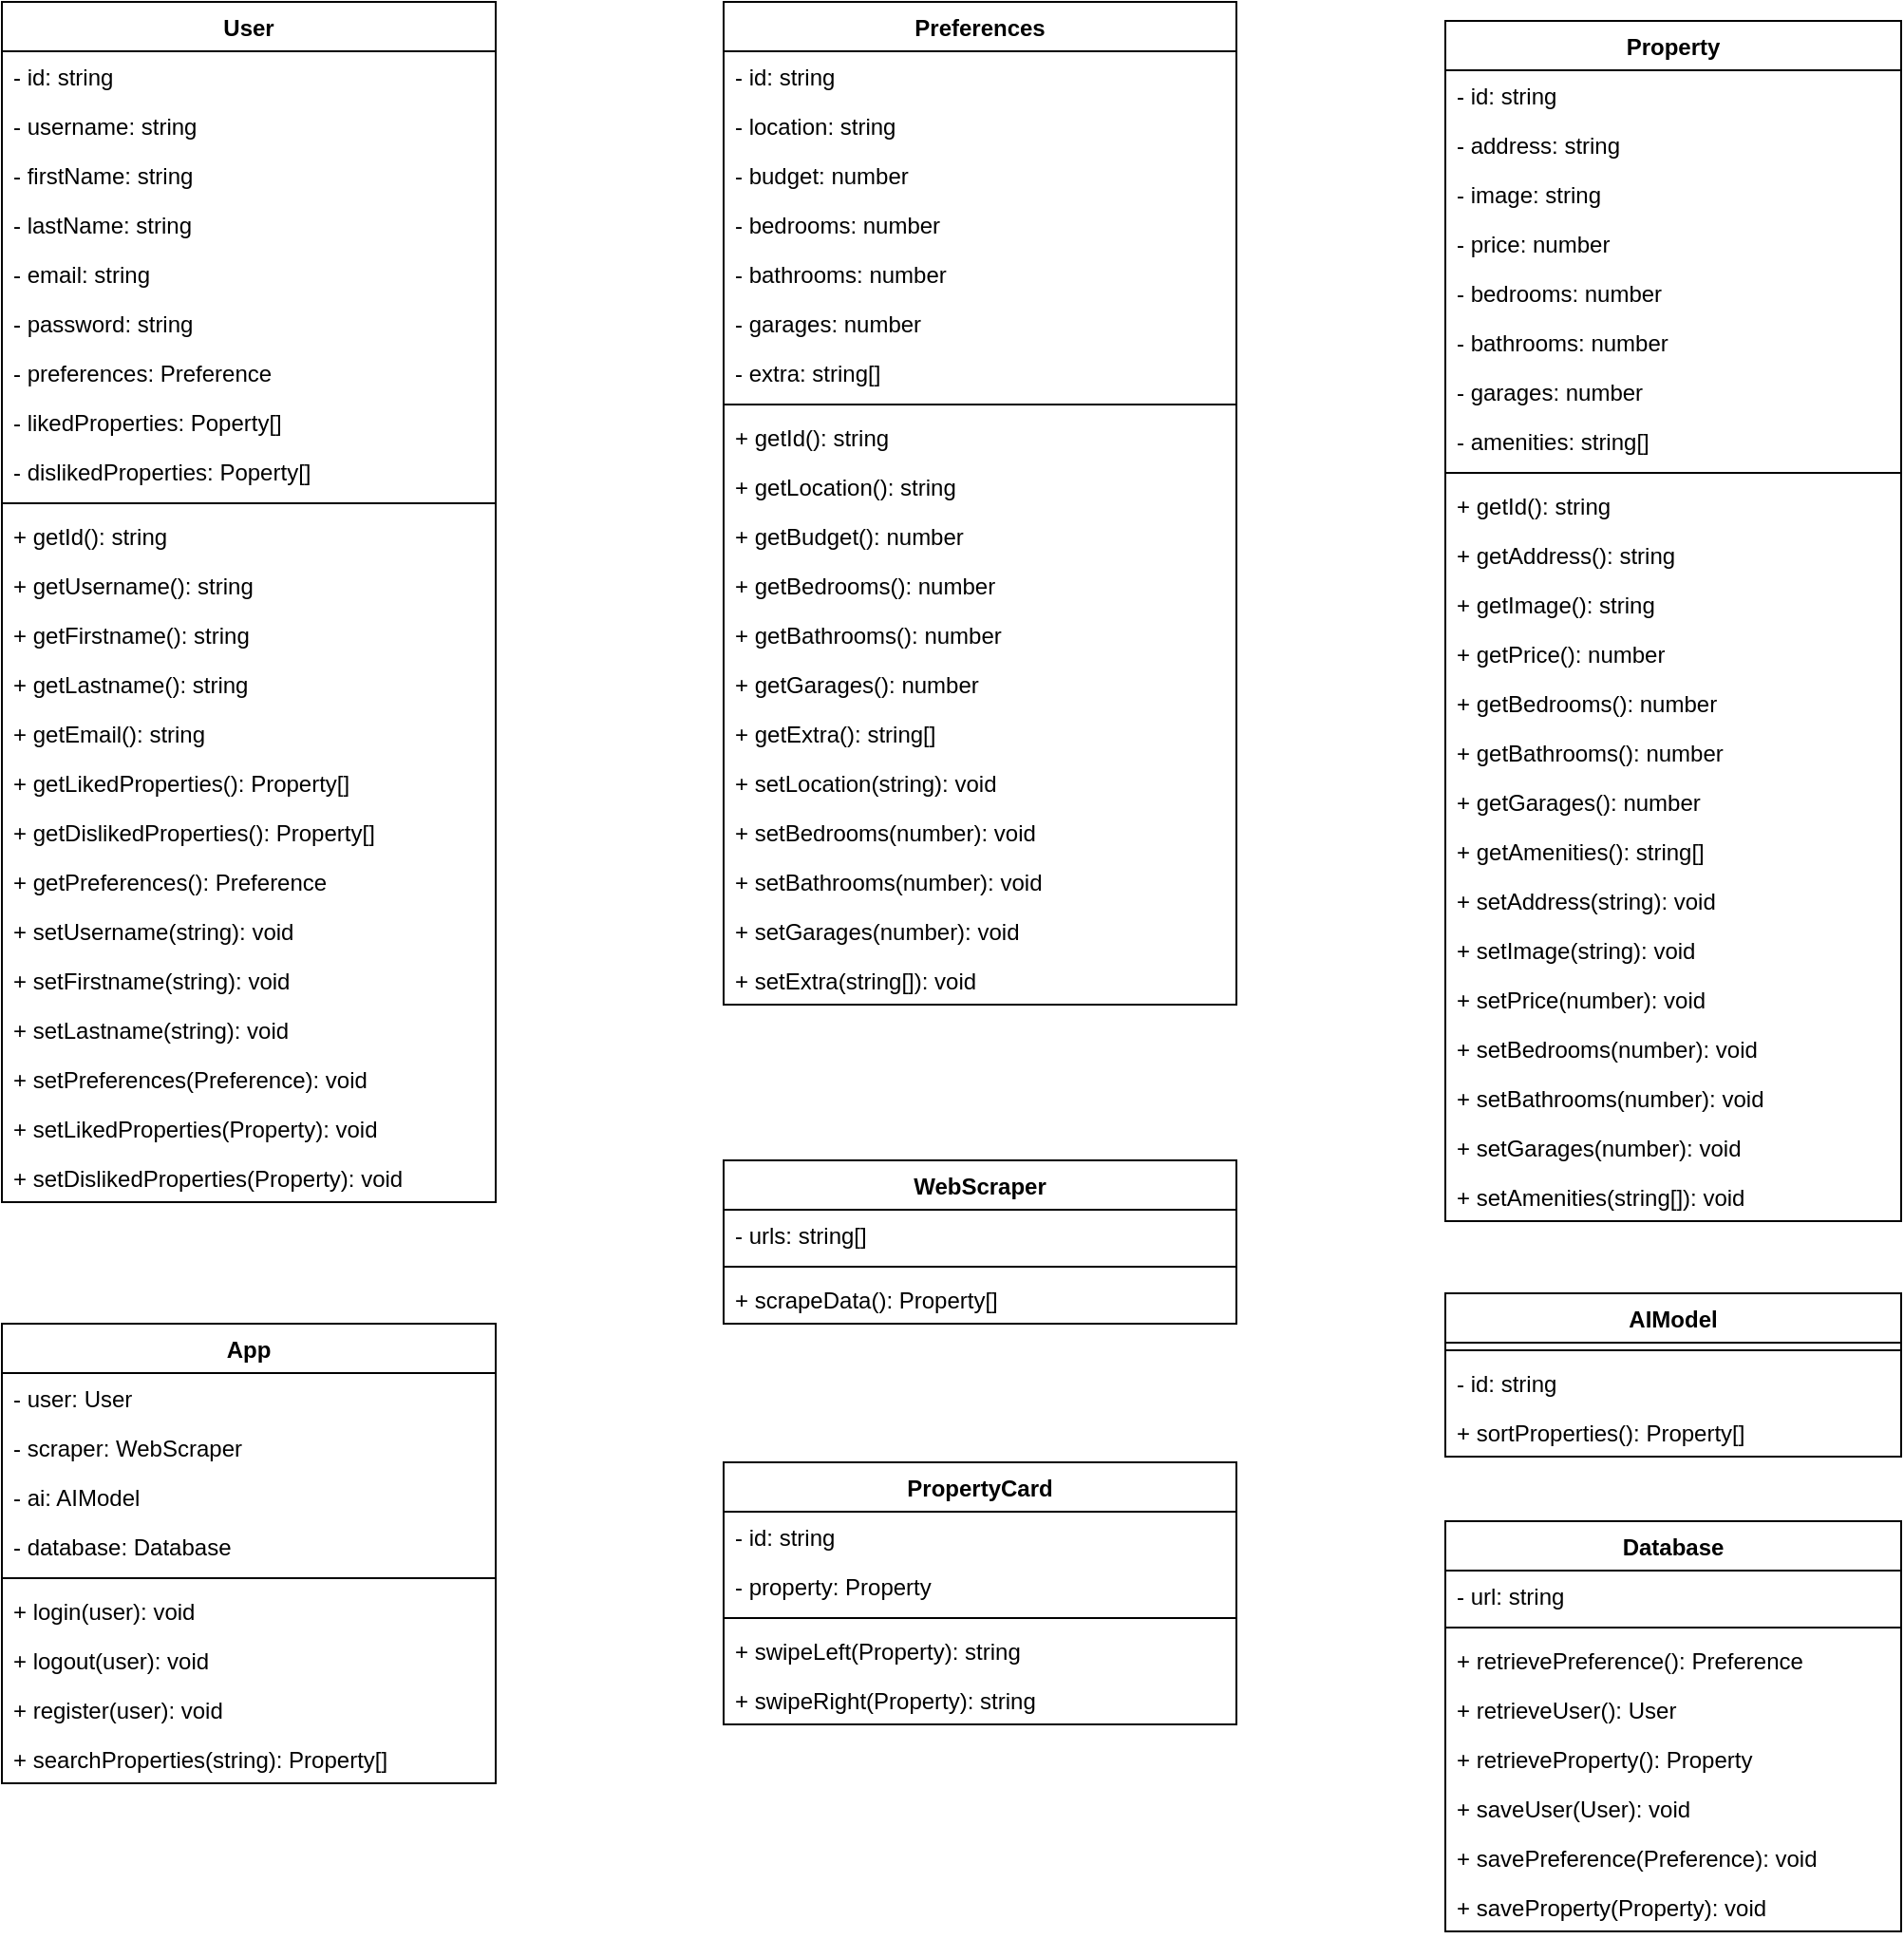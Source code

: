 <mxfile>
    <diagram id="UmhYYa7_SzORlDXLA37R" name="Page-1">
        <mxGraphModel dx="2010" dy="784" grid="1" gridSize="10" guides="1" tooltips="1" connect="1" arrows="1" fold="1" page="1" pageScale="1" pageWidth="850" pageHeight="1100" math="0" shadow="0">
            <root>
                <mxCell id="0"/>
                <mxCell id="1" parent="0"/>
                <mxCell id="54" value="User" style="swimlane;fontStyle=1;align=center;verticalAlign=top;childLayout=stackLayout;horizontal=1;startSize=26;horizontalStack=0;resizeParent=1;resizeParentMax=0;resizeLast=0;collapsible=1;marginBottom=0;rounded=0;glass=0;labelBackgroundColor=none;labelBorderColor=none;sketch=0;" vertex="1" parent="1">
                    <mxGeometry x="-290" y="40" width="260" height="632" as="geometry"/>
                </mxCell>
                <mxCell id="55" value="- id: string" style="text;strokeColor=none;fillColor=none;align=left;verticalAlign=top;spacingLeft=4;spacingRight=4;overflow=hidden;rotatable=0;points=[[0,0.5],[1,0.5]];portConstraint=eastwest;rounded=1;glass=0;labelBackgroundColor=none;labelBorderColor=none;sketch=0;" vertex="1" parent="54">
                    <mxGeometry y="26" width="260" height="26" as="geometry"/>
                </mxCell>
                <mxCell id="58" value="- username: string" style="text;strokeColor=none;fillColor=none;align=left;verticalAlign=top;spacingLeft=4;spacingRight=4;overflow=hidden;rotatable=0;points=[[0,0.5],[1,0.5]];portConstraint=eastwest;rounded=1;glass=0;labelBackgroundColor=none;labelBorderColor=none;sketch=0;" vertex="1" parent="54">
                    <mxGeometry y="52" width="260" height="26" as="geometry"/>
                </mxCell>
                <mxCell id="66" value="- firstName: string" style="text;strokeColor=none;fillColor=none;align=left;verticalAlign=top;spacingLeft=4;spacingRight=4;overflow=hidden;rotatable=0;points=[[0,0.5],[1,0.5]];portConstraint=eastwest;rounded=1;glass=0;labelBackgroundColor=none;labelBorderColor=none;sketch=0;" vertex="1" parent="54">
                    <mxGeometry y="78" width="260" height="26" as="geometry"/>
                </mxCell>
                <mxCell id="67" value="- lastName: string" style="text;strokeColor=none;fillColor=none;align=left;verticalAlign=top;spacingLeft=4;spacingRight=4;overflow=hidden;rotatable=0;points=[[0,0.5],[1,0.5]];portConstraint=eastwest;rounded=1;glass=0;labelBackgroundColor=none;labelBorderColor=none;sketch=0;" vertex="1" parent="54">
                    <mxGeometry y="104" width="260" height="26" as="geometry"/>
                </mxCell>
                <mxCell id="59" value="- email: string" style="text;strokeColor=none;fillColor=none;align=left;verticalAlign=top;spacingLeft=4;spacingRight=4;overflow=hidden;rotatable=0;points=[[0,0.5],[1,0.5]];portConstraint=eastwest;rounded=1;glass=0;labelBackgroundColor=none;labelBorderColor=none;sketch=0;" vertex="1" parent="54">
                    <mxGeometry y="130" width="260" height="26" as="geometry"/>
                </mxCell>
                <mxCell id="61" value="- password: string" style="text;strokeColor=none;fillColor=none;align=left;verticalAlign=top;spacingLeft=4;spacingRight=4;overflow=hidden;rotatable=0;points=[[0,0.5],[1,0.5]];portConstraint=eastwest;rounded=1;glass=0;labelBackgroundColor=none;labelBorderColor=none;sketch=0;" vertex="1" parent="54">
                    <mxGeometry y="156" width="260" height="26" as="geometry"/>
                </mxCell>
                <mxCell id="60" value="- preferences: Preference" style="text;strokeColor=none;fillColor=none;align=left;verticalAlign=top;spacingLeft=4;spacingRight=4;overflow=hidden;rotatable=0;points=[[0,0.5],[1,0.5]];portConstraint=eastwest;rounded=1;glass=0;labelBackgroundColor=none;labelBorderColor=none;sketch=0;" vertex="1" parent="54">
                    <mxGeometry y="182" width="260" height="26" as="geometry"/>
                </mxCell>
                <mxCell id="116" value="- likedProperties: Poperty[]" style="text;strokeColor=none;fillColor=none;align=left;verticalAlign=top;spacingLeft=4;spacingRight=4;overflow=hidden;rotatable=0;points=[[0,0.5],[1,0.5]];portConstraint=eastwest;rounded=1;glass=0;labelBackgroundColor=none;labelBorderColor=none;sketch=0;" vertex="1" parent="54">
                    <mxGeometry y="208" width="260" height="26" as="geometry"/>
                </mxCell>
                <mxCell id="119" value="- dislikedProperties: Poperty[]" style="text;strokeColor=none;fillColor=none;align=left;verticalAlign=top;spacingLeft=4;spacingRight=4;overflow=hidden;rotatable=0;points=[[0,0.5],[1,0.5]];portConstraint=eastwest;rounded=1;glass=0;labelBackgroundColor=none;labelBorderColor=none;sketch=0;" vertex="1" parent="54">
                    <mxGeometry y="234" width="260" height="26" as="geometry"/>
                </mxCell>
                <mxCell id="56" value="" style="line;strokeWidth=1;fillColor=none;align=left;verticalAlign=middle;spacingTop=-1;spacingLeft=3;spacingRight=3;rotatable=0;labelPosition=right;points=[];portConstraint=eastwest;strokeColor=inherit;rounded=1;glass=0;labelBackgroundColor=none;labelBorderColor=default;sketch=0;" vertex="1" parent="54">
                    <mxGeometry y="260" width="260" height="8" as="geometry"/>
                </mxCell>
                <mxCell id="70" value="+ getId(): string" style="text;strokeColor=none;fillColor=none;align=left;verticalAlign=top;spacingLeft=4;spacingRight=4;overflow=hidden;rotatable=0;points=[[0,0.5],[1,0.5]];portConstraint=eastwest;rounded=1;glass=0;labelBackgroundColor=none;labelBorderColor=none;sketch=0;" vertex="1" parent="54">
                    <mxGeometry y="268" width="260" height="26" as="geometry"/>
                </mxCell>
                <mxCell id="65" value="+ getUsername(): string" style="text;strokeColor=none;fillColor=none;align=left;verticalAlign=top;spacingLeft=4;spacingRight=4;overflow=hidden;rotatable=0;points=[[0,0.5],[1,0.5]];portConstraint=eastwest;rounded=1;glass=0;labelBackgroundColor=none;labelBorderColor=none;sketch=0;" vertex="1" parent="54">
                    <mxGeometry y="294" width="260" height="26" as="geometry"/>
                </mxCell>
                <mxCell id="64" value="+ getFirstname(): string" style="text;strokeColor=none;fillColor=none;align=left;verticalAlign=top;spacingLeft=4;spacingRight=4;overflow=hidden;rotatable=0;points=[[0,0.5],[1,0.5]];portConstraint=eastwest;rounded=1;glass=0;labelBackgroundColor=none;labelBorderColor=none;sketch=0;" vertex="1" parent="54">
                    <mxGeometry y="320" width="260" height="26" as="geometry"/>
                </mxCell>
                <mxCell id="68" value="+ getLastname(): string" style="text;strokeColor=none;fillColor=none;align=left;verticalAlign=top;spacingLeft=4;spacingRight=4;overflow=hidden;rotatable=0;points=[[0,0.5],[1,0.5]];portConstraint=eastwest;rounded=1;glass=0;labelBackgroundColor=none;labelBorderColor=none;sketch=0;" vertex="1" parent="54">
                    <mxGeometry y="346" width="260" height="26" as="geometry"/>
                </mxCell>
                <mxCell id="69" value="+ getEmail(): string" style="text;strokeColor=none;fillColor=none;align=left;verticalAlign=top;spacingLeft=4;spacingRight=4;overflow=hidden;rotatable=0;points=[[0,0.5],[1,0.5]];portConstraint=eastwest;rounded=1;glass=0;labelBackgroundColor=none;labelBorderColor=none;sketch=0;" vertex="1" parent="54">
                    <mxGeometry y="372" width="260" height="26" as="geometry"/>
                </mxCell>
                <mxCell id="117" value="+ getLikedProperties(): Property[]" style="text;strokeColor=none;fillColor=none;align=left;verticalAlign=top;spacingLeft=4;spacingRight=4;overflow=hidden;rotatable=0;points=[[0,0.5],[1,0.5]];portConstraint=eastwest;rounded=1;glass=0;labelBackgroundColor=none;labelBorderColor=none;sketch=0;" vertex="1" parent="54">
                    <mxGeometry y="398" width="260" height="26" as="geometry"/>
                </mxCell>
                <mxCell id="120" value="+ getDislikedProperties(): Property[]" style="text;strokeColor=none;fillColor=none;align=left;verticalAlign=top;spacingLeft=4;spacingRight=4;overflow=hidden;rotatable=0;points=[[0,0.5],[1,0.5]];portConstraint=eastwest;rounded=1;glass=0;labelBackgroundColor=none;labelBorderColor=none;sketch=0;" vertex="1" parent="54">
                    <mxGeometry y="424" width="260" height="26" as="geometry"/>
                </mxCell>
                <mxCell id="57" value="+ getPreferences(): Preference" style="text;strokeColor=none;fillColor=none;align=left;verticalAlign=top;spacingLeft=4;spacingRight=4;overflow=hidden;rotatable=0;points=[[0,0.5],[1,0.5]];portConstraint=eastwest;rounded=1;glass=0;labelBackgroundColor=none;labelBorderColor=none;sketch=0;" vertex="1" parent="54">
                    <mxGeometry y="450" width="260" height="26" as="geometry"/>
                </mxCell>
                <mxCell id="63" value="+ setUsername(string): void" style="text;strokeColor=none;fillColor=none;align=left;verticalAlign=top;spacingLeft=4;spacingRight=4;overflow=hidden;rotatable=0;points=[[0,0.5],[1,0.5]];portConstraint=eastwest;rounded=1;glass=0;labelBackgroundColor=none;labelBorderColor=none;sketch=0;" vertex="1" parent="54">
                    <mxGeometry y="476" width="260" height="26" as="geometry"/>
                </mxCell>
                <mxCell id="71" value="+ setFirstname(string): void" style="text;strokeColor=none;fillColor=none;align=left;verticalAlign=top;spacingLeft=4;spacingRight=4;overflow=hidden;rotatable=0;points=[[0,0.5],[1,0.5]];portConstraint=eastwest;rounded=1;glass=0;labelBackgroundColor=none;labelBorderColor=none;sketch=0;" vertex="1" parent="54">
                    <mxGeometry y="502" width="260" height="26" as="geometry"/>
                </mxCell>
                <mxCell id="72" value="+ setLastname(string): void" style="text;strokeColor=none;fillColor=none;align=left;verticalAlign=top;spacingLeft=4;spacingRight=4;overflow=hidden;rotatable=0;points=[[0,0.5],[1,0.5]];portConstraint=eastwest;rounded=1;glass=0;labelBackgroundColor=none;labelBorderColor=none;sketch=0;" vertex="1" parent="54">
                    <mxGeometry y="528" width="260" height="26" as="geometry"/>
                </mxCell>
                <mxCell id="62" value="+ setPreferences(Preference): void" style="text;strokeColor=none;fillColor=none;align=left;verticalAlign=top;spacingLeft=4;spacingRight=4;overflow=hidden;rotatable=0;points=[[0,0.5],[1,0.5]];portConstraint=eastwest;rounded=1;glass=0;labelBackgroundColor=none;labelBorderColor=none;sketch=0;" vertex="1" parent="54">
                    <mxGeometry y="554" width="260" height="26" as="geometry"/>
                </mxCell>
                <mxCell id="118" value="+ setLikedProperties(Property): void" style="text;strokeColor=none;fillColor=none;align=left;verticalAlign=top;spacingLeft=4;spacingRight=4;overflow=hidden;rotatable=0;points=[[0,0.5],[1,0.5]];portConstraint=eastwest;rounded=1;glass=0;labelBackgroundColor=none;labelBorderColor=none;sketch=0;" vertex="1" parent="54">
                    <mxGeometry y="580" width="260" height="26" as="geometry"/>
                </mxCell>
                <mxCell id="121" value="+ setDislikedProperties(Property): void" style="text;strokeColor=none;fillColor=none;align=left;verticalAlign=top;spacingLeft=4;spacingRight=4;overflow=hidden;rotatable=0;points=[[0,0.5],[1,0.5]];portConstraint=eastwest;rounded=1;glass=0;labelBackgroundColor=none;labelBorderColor=none;sketch=0;" vertex="1" parent="54">
                    <mxGeometry y="606" width="260" height="26" as="geometry"/>
                </mxCell>
                <mxCell id="73" value="Preferences" style="swimlane;fontStyle=1;align=center;verticalAlign=top;childLayout=stackLayout;horizontal=1;startSize=26;horizontalStack=0;resizeParent=1;resizeParentMax=0;resizeLast=0;collapsible=1;marginBottom=0;rounded=0;glass=0;labelBackgroundColor=none;labelBorderColor=none;sketch=0;" vertex="1" parent="1">
                    <mxGeometry x="90" y="40" width="270" height="528" as="geometry"/>
                </mxCell>
                <mxCell id="74" value="- id: string" style="text;strokeColor=none;fillColor=none;align=left;verticalAlign=top;spacingLeft=4;spacingRight=4;overflow=hidden;rotatable=0;points=[[0,0.5],[1,0.5]];portConstraint=eastwest;rounded=1;glass=0;labelBackgroundColor=none;labelBorderColor=none;sketch=0;" vertex="1" parent="73">
                    <mxGeometry y="26" width="270" height="26" as="geometry"/>
                </mxCell>
                <mxCell id="77" value="- location: string" style="text;strokeColor=none;fillColor=none;align=left;verticalAlign=top;spacingLeft=4;spacingRight=4;overflow=hidden;rotatable=0;points=[[0,0.5],[1,0.5]];portConstraint=eastwest;rounded=1;glass=0;labelBackgroundColor=none;labelBorderColor=none;sketch=0;" vertex="1" parent="73">
                    <mxGeometry y="52" width="270" height="26" as="geometry"/>
                </mxCell>
                <mxCell id="78" value="- budget: number" style="text;strokeColor=none;fillColor=none;align=left;verticalAlign=top;spacingLeft=4;spacingRight=4;overflow=hidden;rotatable=0;points=[[0,0.5],[1,0.5]];portConstraint=eastwest;rounded=1;glass=0;labelBackgroundColor=none;labelBorderColor=none;sketch=0;" vertex="1" parent="73">
                    <mxGeometry y="78" width="270" height="26" as="geometry"/>
                </mxCell>
                <mxCell id="79" value="- bedrooms: number" style="text;strokeColor=none;fillColor=none;align=left;verticalAlign=top;spacingLeft=4;spacingRight=4;overflow=hidden;rotatable=0;points=[[0,0.5],[1,0.5]];portConstraint=eastwest;rounded=1;glass=0;labelBackgroundColor=none;labelBorderColor=none;sketch=0;" vertex="1" parent="73">
                    <mxGeometry y="104" width="270" height="26" as="geometry"/>
                </mxCell>
                <mxCell id="80" value="- bathrooms: number" style="text;strokeColor=none;fillColor=none;align=left;verticalAlign=top;spacingLeft=4;spacingRight=4;overflow=hidden;rotatable=0;points=[[0,0.5],[1,0.5]];portConstraint=eastwest;rounded=1;glass=0;labelBackgroundColor=none;labelBorderColor=none;sketch=0;" vertex="1" parent="73">
                    <mxGeometry y="130" width="270" height="26" as="geometry"/>
                </mxCell>
                <mxCell id="81" value="- garages: number" style="text;strokeColor=none;fillColor=none;align=left;verticalAlign=top;spacingLeft=4;spacingRight=4;overflow=hidden;rotatable=0;points=[[0,0.5],[1,0.5]];portConstraint=eastwest;rounded=1;glass=0;labelBackgroundColor=none;labelBorderColor=none;sketch=0;" vertex="1" parent="73">
                    <mxGeometry y="156" width="270" height="26" as="geometry"/>
                </mxCell>
                <mxCell id="82" value="- extra: string[]" style="text;strokeColor=none;fillColor=none;align=left;verticalAlign=top;spacingLeft=4;spacingRight=4;overflow=hidden;rotatable=0;points=[[0,0.5],[1,0.5]];portConstraint=eastwest;rounded=1;glass=0;labelBackgroundColor=none;labelBorderColor=none;sketch=0;" vertex="1" parent="73">
                    <mxGeometry y="182" width="270" height="26" as="geometry"/>
                </mxCell>
                <mxCell id="75" value="" style="line;strokeWidth=1;fillColor=none;align=left;verticalAlign=middle;spacingTop=-1;spacingLeft=3;spacingRight=3;rotatable=0;labelPosition=right;points=[];portConstraint=eastwest;strokeColor=inherit;rounded=1;glass=0;labelBackgroundColor=none;labelBorderColor=none;sketch=0;" vertex="1" parent="73">
                    <mxGeometry y="208" width="270" height="8" as="geometry"/>
                </mxCell>
                <mxCell id="76" value="+ getId(): string" style="text;strokeColor=none;fillColor=none;align=left;verticalAlign=top;spacingLeft=4;spacingRight=4;overflow=hidden;rotatable=0;points=[[0,0.5],[1,0.5]];portConstraint=eastwest;rounded=1;glass=0;labelBackgroundColor=none;labelBorderColor=none;sketch=0;" vertex="1" parent="73">
                    <mxGeometry y="216" width="270" height="26" as="geometry"/>
                </mxCell>
                <mxCell id="83" value="+ getLocation(): string" style="text;strokeColor=none;fillColor=none;align=left;verticalAlign=top;spacingLeft=4;spacingRight=4;overflow=hidden;rotatable=0;points=[[0,0.5],[1,0.5]];portConstraint=eastwest;rounded=1;glass=0;labelBackgroundColor=none;labelBorderColor=none;sketch=0;" vertex="1" parent="73">
                    <mxGeometry y="242" width="270" height="26" as="geometry"/>
                </mxCell>
                <mxCell id="84" value="+ getBudget(): number" style="text;strokeColor=none;fillColor=none;align=left;verticalAlign=top;spacingLeft=4;spacingRight=4;overflow=hidden;rotatable=0;points=[[0,0.5],[1,0.5]];portConstraint=eastwest;rounded=1;glass=0;labelBackgroundColor=none;labelBorderColor=none;sketch=0;" vertex="1" parent="73">
                    <mxGeometry y="268" width="270" height="26" as="geometry"/>
                </mxCell>
                <mxCell id="85" value="+ getBedrooms(): number" style="text;strokeColor=none;fillColor=none;align=left;verticalAlign=top;spacingLeft=4;spacingRight=4;overflow=hidden;rotatable=0;points=[[0,0.5],[1,0.5]];portConstraint=eastwest;rounded=1;glass=0;labelBackgroundColor=none;labelBorderColor=none;sketch=0;" vertex="1" parent="73">
                    <mxGeometry y="294" width="270" height="26" as="geometry"/>
                </mxCell>
                <mxCell id="86" value="+ getBathrooms(): number" style="text;strokeColor=none;fillColor=none;align=left;verticalAlign=top;spacingLeft=4;spacingRight=4;overflow=hidden;rotatable=0;points=[[0,0.5],[1,0.5]];portConstraint=eastwest;rounded=1;glass=0;labelBackgroundColor=none;labelBorderColor=none;sketch=0;" vertex="1" parent="73">
                    <mxGeometry y="320" width="270" height="26" as="geometry"/>
                </mxCell>
                <mxCell id="87" value="+ getGarages(): number" style="text;strokeColor=none;fillColor=none;align=left;verticalAlign=top;spacingLeft=4;spacingRight=4;overflow=hidden;rotatable=0;points=[[0,0.5],[1,0.5]];portConstraint=eastwest;rounded=1;glass=0;labelBackgroundColor=none;labelBorderColor=none;sketch=0;" vertex="1" parent="73">
                    <mxGeometry y="346" width="270" height="26" as="geometry"/>
                </mxCell>
                <mxCell id="88" value="+ getExtra(): string[]" style="text;strokeColor=none;fillColor=none;align=left;verticalAlign=top;spacingLeft=4;spacingRight=4;overflow=hidden;rotatable=0;points=[[0,0.5],[1,0.5]];portConstraint=eastwest;rounded=1;glass=0;labelBackgroundColor=none;labelBorderColor=none;sketch=0;" vertex="1" parent="73">
                    <mxGeometry y="372" width="270" height="26" as="geometry"/>
                </mxCell>
                <mxCell id="89" value="+ setLocation(string): void" style="text;strokeColor=none;fillColor=none;align=left;verticalAlign=top;spacingLeft=4;spacingRight=4;overflow=hidden;rotatable=0;points=[[0,0.5],[1,0.5]];portConstraint=eastwest;rounded=1;glass=0;labelBackgroundColor=none;labelBorderColor=none;sketch=0;" vertex="1" parent="73">
                    <mxGeometry y="398" width="270" height="26" as="geometry"/>
                </mxCell>
                <mxCell id="90" value="+ setBedrooms(number): void" style="text;strokeColor=none;fillColor=none;align=left;verticalAlign=top;spacingLeft=4;spacingRight=4;overflow=hidden;rotatable=0;points=[[0,0.5],[1,0.5]];portConstraint=eastwest;rounded=1;glass=0;labelBackgroundColor=none;labelBorderColor=none;sketch=0;" vertex="1" parent="73">
                    <mxGeometry y="424" width="270" height="26" as="geometry"/>
                </mxCell>
                <mxCell id="91" value="+ setBathrooms(number): void" style="text;strokeColor=none;fillColor=none;align=left;verticalAlign=top;spacingLeft=4;spacingRight=4;overflow=hidden;rotatable=0;points=[[0,0.5],[1,0.5]];portConstraint=eastwest;rounded=1;glass=0;labelBackgroundColor=none;labelBorderColor=none;sketch=0;" vertex="1" parent="73">
                    <mxGeometry y="450" width="270" height="26" as="geometry"/>
                </mxCell>
                <mxCell id="92" value="+ setGarages(number): void" style="text;strokeColor=none;fillColor=none;align=left;verticalAlign=top;spacingLeft=4;spacingRight=4;overflow=hidden;rotatable=0;points=[[0,0.5],[1,0.5]];portConstraint=eastwest;rounded=1;glass=0;labelBackgroundColor=none;labelBorderColor=none;sketch=0;" vertex="1" parent="73">
                    <mxGeometry y="476" width="270" height="26" as="geometry"/>
                </mxCell>
                <mxCell id="93" value="+ setExtra(string[]): void" style="text;strokeColor=none;fillColor=none;align=left;verticalAlign=top;spacingLeft=4;spacingRight=4;overflow=hidden;rotatable=0;points=[[0,0.5],[1,0.5]];portConstraint=eastwest;rounded=1;glass=0;labelBackgroundColor=none;labelBorderColor=none;sketch=0;" vertex="1" parent="73">
                    <mxGeometry y="502" width="270" height="26" as="geometry"/>
                </mxCell>
                <mxCell id="94" value="Property" style="swimlane;fontStyle=1;align=center;verticalAlign=top;childLayout=stackLayout;horizontal=1;startSize=26;horizontalStack=0;resizeParent=1;resizeParentMax=0;resizeLast=0;collapsible=1;marginBottom=0;rounded=0;glass=0;labelBackgroundColor=none;labelBorderColor=none;sketch=0;" vertex="1" parent="1">
                    <mxGeometry x="470" y="50" width="240" height="632" as="geometry"/>
                </mxCell>
                <mxCell id="95" value="- id: string" style="text;strokeColor=none;fillColor=none;align=left;verticalAlign=top;spacingLeft=4;spacingRight=4;overflow=hidden;rotatable=0;points=[[0,0.5],[1,0.5]];portConstraint=eastwest;rounded=0;glass=0;labelBackgroundColor=none;labelBorderColor=none;sketch=0;" vertex="1" parent="94">
                    <mxGeometry y="26" width="240" height="26" as="geometry"/>
                </mxCell>
                <mxCell id="98" value="- address: string" style="text;strokeColor=none;fillColor=none;align=left;verticalAlign=top;spacingLeft=4;spacingRight=4;overflow=hidden;rotatable=0;points=[[0,0.5],[1,0.5]];portConstraint=eastwest;rounded=0;glass=0;labelBackgroundColor=none;labelBorderColor=none;sketch=0;" vertex="1" parent="94">
                    <mxGeometry y="52" width="240" height="26" as="geometry"/>
                </mxCell>
                <mxCell id="147" value="- image: string" style="text;strokeColor=none;fillColor=none;align=left;verticalAlign=top;spacingLeft=4;spacingRight=4;overflow=hidden;rotatable=0;points=[[0,0.5],[1,0.5]];portConstraint=eastwest;rounded=0;glass=0;labelBackgroundColor=none;labelBorderColor=none;sketch=0;" vertex="1" parent="94">
                    <mxGeometry y="78" width="240" height="26" as="geometry"/>
                </mxCell>
                <mxCell id="99" value="- price: number" style="text;strokeColor=none;fillColor=none;align=left;verticalAlign=top;spacingLeft=4;spacingRight=4;overflow=hidden;rotatable=0;points=[[0,0.5],[1,0.5]];portConstraint=eastwest;rounded=0;glass=0;labelBackgroundColor=none;labelBorderColor=none;sketch=0;" vertex="1" parent="94">
                    <mxGeometry y="104" width="240" height="26" as="geometry"/>
                </mxCell>
                <mxCell id="100" value="- bedrooms: number" style="text;strokeColor=none;fillColor=none;align=left;verticalAlign=top;spacingLeft=4;spacingRight=4;overflow=hidden;rotatable=0;points=[[0,0.5],[1,0.5]];portConstraint=eastwest;rounded=0;glass=0;labelBackgroundColor=none;labelBorderColor=none;sketch=0;" vertex="1" parent="94">
                    <mxGeometry y="130" width="240" height="26" as="geometry"/>
                </mxCell>
                <mxCell id="101" value="- bathrooms: number" style="text;strokeColor=none;fillColor=none;align=left;verticalAlign=top;spacingLeft=4;spacingRight=4;overflow=hidden;rotatable=0;points=[[0,0.5],[1,0.5]];portConstraint=eastwest;rounded=0;glass=0;labelBackgroundColor=none;labelBorderColor=none;sketch=0;" vertex="1" parent="94">
                    <mxGeometry y="156" width="240" height="26" as="geometry"/>
                </mxCell>
                <mxCell id="102" value="- garages: number" style="text;strokeColor=none;fillColor=none;align=left;verticalAlign=top;spacingLeft=4;spacingRight=4;overflow=hidden;rotatable=0;points=[[0,0.5],[1,0.5]];portConstraint=eastwest;rounded=0;glass=0;labelBackgroundColor=none;labelBorderColor=none;sketch=0;" vertex="1" parent="94">
                    <mxGeometry y="182" width="240" height="26" as="geometry"/>
                </mxCell>
                <mxCell id="103" value="- amenities: string[]" style="text;strokeColor=none;fillColor=none;align=left;verticalAlign=top;spacingLeft=4;spacingRight=4;overflow=hidden;rotatable=0;points=[[0,0.5],[1,0.5]];portConstraint=eastwest;rounded=0;glass=0;labelBackgroundColor=none;labelBorderColor=none;sketch=0;" vertex="1" parent="94">
                    <mxGeometry y="208" width="240" height="26" as="geometry"/>
                </mxCell>
                <mxCell id="96" value="" style="line;strokeWidth=1;fillColor=none;align=left;verticalAlign=middle;spacingTop=-1;spacingLeft=3;spacingRight=3;rotatable=0;labelPosition=right;points=[];portConstraint=eastwest;strokeColor=inherit;rounded=0;glass=0;labelBackgroundColor=none;labelBorderColor=none;sketch=0;" vertex="1" parent="94">
                    <mxGeometry y="234" width="240" height="8" as="geometry"/>
                </mxCell>
                <mxCell id="97" value="+ getId(): string" style="text;strokeColor=none;fillColor=none;align=left;verticalAlign=top;spacingLeft=4;spacingRight=4;overflow=hidden;rotatable=0;points=[[0,0.5],[1,0.5]];portConstraint=eastwest;rounded=0;glass=0;labelBackgroundColor=none;labelBorderColor=none;sketch=0;" vertex="1" parent="94">
                    <mxGeometry y="242" width="240" height="26" as="geometry"/>
                </mxCell>
                <mxCell id="104" value="+ getAddress(): string" style="text;strokeColor=none;fillColor=none;align=left;verticalAlign=top;spacingLeft=4;spacingRight=4;overflow=hidden;rotatable=0;points=[[0,0.5],[1,0.5]];portConstraint=eastwest;rounded=0;glass=0;labelBackgroundColor=none;labelBorderColor=none;sketch=0;" vertex="1" parent="94">
                    <mxGeometry y="268" width="240" height="26" as="geometry"/>
                </mxCell>
                <mxCell id="148" value="+ getImage(): string" style="text;strokeColor=none;fillColor=none;align=left;verticalAlign=top;spacingLeft=4;spacingRight=4;overflow=hidden;rotatable=0;points=[[0,0.5],[1,0.5]];portConstraint=eastwest;rounded=0;glass=0;labelBackgroundColor=none;labelBorderColor=none;sketch=0;" vertex="1" parent="94">
                    <mxGeometry y="294" width="240" height="26" as="geometry"/>
                </mxCell>
                <mxCell id="105" value="+ getPrice(): number" style="text;strokeColor=none;fillColor=none;align=left;verticalAlign=top;spacingLeft=4;spacingRight=4;overflow=hidden;rotatable=0;points=[[0,0.5],[1,0.5]];portConstraint=eastwest;rounded=0;glass=0;labelBackgroundColor=none;labelBorderColor=none;sketch=0;" vertex="1" parent="94">
                    <mxGeometry y="320" width="240" height="26" as="geometry"/>
                </mxCell>
                <mxCell id="106" value="+ getBedrooms(): number" style="text;strokeColor=none;fillColor=none;align=left;verticalAlign=top;spacingLeft=4;spacingRight=4;overflow=hidden;rotatable=0;points=[[0,0.5],[1,0.5]];portConstraint=eastwest;rounded=0;glass=0;labelBackgroundColor=none;labelBorderColor=none;sketch=0;" vertex="1" parent="94">
                    <mxGeometry y="346" width="240" height="26" as="geometry"/>
                </mxCell>
                <mxCell id="107" value="+ getBathrooms(): number" style="text;strokeColor=none;fillColor=none;align=left;verticalAlign=top;spacingLeft=4;spacingRight=4;overflow=hidden;rotatable=0;points=[[0,0.5],[1,0.5]];portConstraint=eastwest;rounded=0;glass=0;labelBackgroundColor=none;labelBorderColor=none;sketch=0;" vertex="1" parent="94">
                    <mxGeometry y="372" width="240" height="26" as="geometry"/>
                </mxCell>
                <mxCell id="108" value="+ getGarages(): number" style="text;strokeColor=none;fillColor=none;align=left;verticalAlign=top;spacingLeft=4;spacingRight=4;overflow=hidden;rotatable=0;points=[[0,0.5],[1,0.5]];portConstraint=eastwest;rounded=0;glass=0;labelBackgroundColor=none;labelBorderColor=none;sketch=0;" vertex="1" parent="94">
                    <mxGeometry y="398" width="240" height="26" as="geometry"/>
                </mxCell>
                <mxCell id="109" value="+ getAmenities(): string[]" style="text;strokeColor=none;fillColor=none;align=left;verticalAlign=top;spacingLeft=4;spacingRight=4;overflow=hidden;rotatable=0;points=[[0,0.5],[1,0.5]];portConstraint=eastwest;rounded=0;glass=0;labelBackgroundColor=none;labelBorderColor=none;sketch=0;" vertex="1" parent="94">
                    <mxGeometry y="424" width="240" height="26" as="geometry"/>
                </mxCell>
                <mxCell id="111" value="+ setAddress(string): void" style="text;strokeColor=none;fillColor=none;align=left;verticalAlign=top;spacingLeft=4;spacingRight=4;overflow=hidden;rotatable=0;points=[[0,0.5],[1,0.5]];portConstraint=eastwest;rounded=0;glass=0;labelBackgroundColor=none;labelBorderColor=none;sketch=0;" vertex="1" parent="94">
                    <mxGeometry y="450" width="240" height="26" as="geometry"/>
                </mxCell>
                <mxCell id="149" value="+ setImage(string): void" style="text;strokeColor=none;fillColor=none;align=left;verticalAlign=top;spacingLeft=4;spacingRight=4;overflow=hidden;rotatable=0;points=[[0,0.5],[1,0.5]];portConstraint=eastwest;rounded=0;glass=0;labelBackgroundColor=none;labelBorderColor=none;sketch=0;" vertex="1" parent="94">
                    <mxGeometry y="476" width="240" height="26" as="geometry"/>
                </mxCell>
                <mxCell id="112" value="+ setPrice(number): void" style="text;strokeColor=none;fillColor=none;align=left;verticalAlign=top;spacingLeft=4;spacingRight=4;overflow=hidden;rotatable=0;points=[[0,0.5],[1,0.5]];portConstraint=eastwest;rounded=0;glass=0;labelBackgroundColor=none;labelBorderColor=none;sketch=0;" vertex="1" parent="94">
                    <mxGeometry y="502" width="240" height="26" as="geometry"/>
                </mxCell>
                <mxCell id="113" value="+ setBedrooms(number): void" style="text;strokeColor=none;fillColor=none;align=left;verticalAlign=top;spacingLeft=4;spacingRight=4;overflow=hidden;rotatable=0;points=[[0,0.5],[1,0.5]];portConstraint=eastwest;rounded=0;glass=0;labelBackgroundColor=none;labelBorderColor=none;sketch=0;" vertex="1" parent="94">
                    <mxGeometry y="528" width="240" height="26" as="geometry"/>
                </mxCell>
                <mxCell id="114" value="+ setBathrooms(number): void" style="text;strokeColor=none;fillColor=none;align=left;verticalAlign=top;spacingLeft=4;spacingRight=4;overflow=hidden;rotatable=0;points=[[0,0.5],[1,0.5]];portConstraint=eastwest;rounded=0;glass=0;labelBackgroundColor=none;labelBorderColor=none;sketch=0;" vertex="1" parent="94">
                    <mxGeometry y="554" width="240" height="26" as="geometry"/>
                </mxCell>
                <mxCell id="115" value="+ setGarages(number): void" style="text;strokeColor=none;fillColor=none;align=left;verticalAlign=top;spacingLeft=4;spacingRight=4;overflow=hidden;rotatable=0;points=[[0,0.5],[1,0.5]];portConstraint=eastwest;rounded=0;glass=0;labelBackgroundColor=none;labelBorderColor=none;sketch=0;" vertex="1" parent="94">
                    <mxGeometry y="580" width="240" height="26" as="geometry"/>
                </mxCell>
                <mxCell id="110" value="+ setAmenities(string[]): void" style="text;strokeColor=none;fillColor=none;align=left;verticalAlign=top;spacingLeft=4;spacingRight=4;overflow=hidden;rotatable=0;points=[[0,0.5],[1,0.5]];portConstraint=eastwest;rounded=0;glass=0;labelBackgroundColor=none;labelBorderColor=none;sketch=0;" vertex="1" parent="94">
                    <mxGeometry y="606" width="240" height="26" as="geometry"/>
                </mxCell>
                <mxCell id="122" value="AIModel" style="swimlane;fontStyle=1;align=center;verticalAlign=top;childLayout=stackLayout;horizontal=1;startSize=26;horizontalStack=0;resizeParent=1;resizeParentMax=0;resizeLast=0;collapsible=1;marginBottom=0;rounded=0;glass=0;labelBackgroundColor=none;labelBorderColor=none;sketch=0;" vertex="1" parent="1">
                    <mxGeometry x="470" y="720" width="240" height="86" as="geometry"/>
                </mxCell>
                <mxCell id="124" value="" style="line;strokeWidth=1;fillColor=none;align=left;verticalAlign=middle;spacingTop=-1;spacingLeft=3;spacingRight=3;rotatable=0;labelPosition=right;points=[];portConstraint=eastwest;strokeColor=inherit;rounded=0;glass=0;labelBackgroundColor=none;labelBorderColor=none;sketch=0;" vertex="1" parent="122">
                    <mxGeometry y="26" width="240" height="8" as="geometry"/>
                </mxCell>
                <mxCell id="123" value="- id: string" style="text;strokeColor=none;fillColor=none;align=left;verticalAlign=top;spacingLeft=4;spacingRight=4;overflow=hidden;rotatable=0;points=[[0,0.5],[1,0.5]];portConstraint=eastwest;rounded=0;glass=0;labelBackgroundColor=none;labelBorderColor=none;sketch=0;" vertex="1" parent="122">
                    <mxGeometry y="34" width="240" height="26" as="geometry"/>
                </mxCell>
                <mxCell id="125" value="+ sortProperties(): Property[]" style="text;strokeColor=none;fillColor=none;align=left;verticalAlign=top;spacingLeft=4;spacingRight=4;overflow=hidden;rotatable=0;points=[[0,0.5],[1,0.5]];portConstraint=eastwest;rounded=0;glass=0;labelBackgroundColor=none;labelBorderColor=none;sketch=0;" vertex="1" parent="122">
                    <mxGeometry y="60" width="240" height="26" as="geometry"/>
                </mxCell>
                <mxCell id="127" value="Database" style="swimlane;fontStyle=1;align=center;verticalAlign=top;childLayout=stackLayout;horizontal=1;startSize=26;horizontalStack=0;resizeParent=1;resizeParentMax=0;resizeLast=0;collapsible=1;marginBottom=0;rounded=0;glass=0;labelBackgroundColor=none;labelBorderColor=none;sketch=0;" vertex="1" parent="1">
                    <mxGeometry x="470" y="840" width="240" height="216" as="geometry"/>
                </mxCell>
                <mxCell id="128" value="- url: string" style="text;strokeColor=none;fillColor=none;align=left;verticalAlign=top;spacingLeft=4;spacingRight=4;overflow=hidden;rotatable=0;points=[[0,0.5],[1,0.5]];portConstraint=eastwest;rounded=0;glass=0;labelBackgroundColor=none;labelBorderColor=none;sketch=0;" vertex="1" parent="127">
                    <mxGeometry y="26" width="240" height="26" as="geometry"/>
                </mxCell>
                <mxCell id="129" value="" style="line;strokeWidth=1;fillColor=none;align=left;verticalAlign=middle;spacingTop=-1;spacingLeft=3;spacingRight=3;rotatable=0;labelPosition=right;points=[];portConstraint=eastwest;strokeColor=inherit;rounded=0;glass=0;labelBackgroundColor=none;labelBorderColor=none;sketch=0;" vertex="1" parent="127">
                    <mxGeometry y="52" width="240" height="8" as="geometry"/>
                </mxCell>
                <mxCell id="130" value="+ retrievePreference(): Preference" style="text;strokeColor=none;fillColor=none;align=left;verticalAlign=top;spacingLeft=4;spacingRight=4;overflow=hidden;rotatable=0;points=[[0,0.5],[1,0.5]];portConstraint=eastwest;rounded=0;glass=0;labelBackgroundColor=none;labelBorderColor=none;sketch=0;" vertex="1" parent="127">
                    <mxGeometry y="60" width="240" height="26" as="geometry"/>
                </mxCell>
                <mxCell id="131" value="+ retrieveUser(): User" style="text;strokeColor=none;fillColor=none;align=left;verticalAlign=top;spacingLeft=4;spacingRight=4;overflow=hidden;rotatable=0;points=[[0,0.5],[1,0.5]];portConstraint=eastwest;rounded=0;glass=0;labelBackgroundColor=none;labelBorderColor=none;sketch=0;" vertex="1" parent="127">
                    <mxGeometry y="86" width="240" height="26" as="geometry"/>
                </mxCell>
                <mxCell id="132" value="+ retrieveProperty(): Property" style="text;strokeColor=none;fillColor=none;align=left;verticalAlign=top;spacingLeft=4;spacingRight=4;overflow=hidden;rotatable=0;points=[[0,0.5],[1,0.5]];portConstraint=eastwest;rounded=0;glass=0;labelBackgroundColor=none;labelBorderColor=none;sketch=0;" vertex="1" parent="127">
                    <mxGeometry y="112" width="240" height="26" as="geometry"/>
                </mxCell>
                <mxCell id="133" value="+ saveUser(User): void" style="text;strokeColor=none;fillColor=none;align=left;verticalAlign=top;spacingLeft=4;spacingRight=4;overflow=hidden;rotatable=0;points=[[0,0.5],[1,0.5]];portConstraint=eastwest;rounded=0;glass=0;labelBackgroundColor=none;labelBorderColor=none;sketch=0;" vertex="1" parent="127">
                    <mxGeometry y="138" width="240" height="26" as="geometry"/>
                </mxCell>
                <mxCell id="134" value="+ savePreference(Preference): void" style="text;strokeColor=none;fillColor=none;align=left;verticalAlign=top;spacingLeft=4;spacingRight=4;overflow=hidden;rotatable=0;points=[[0,0.5],[1,0.5]];portConstraint=eastwest;rounded=0;glass=0;labelBackgroundColor=none;labelBorderColor=none;sketch=0;" vertex="1" parent="127">
                    <mxGeometry y="164" width="240" height="26" as="geometry"/>
                </mxCell>
                <mxCell id="136" value="+ saveProperty(Property): void" style="text;strokeColor=none;fillColor=none;align=left;verticalAlign=top;spacingLeft=4;spacingRight=4;overflow=hidden;rotatable=0;points=[[0,0.5],[1,0.5]];portConstraint=eastwest;rounded=0;glass=0;labelBackgroundColor=none;labelBorderColor=none;sketch=0;" vertex="1" parent="127">
                    <mxGeometry y="190" width="240" height="26" as="geometry"/>
                </mxCell>
                <mxCell id="137" value="WebScraper" style="swimlane;fontStyle=1;align=center;verticalAlign=top;childLayout=stackLayout;horizontal=1;startSize=26;horizontalStack=0;resizeParent=1;resizeParentMax=0;resizeLast=0;collapsible=1;marginBottom=0;rounded=0;glass=0;labelBackgroundColor=none;labelBorderColor=none;sketch=0;" vertex="1" parent="1">
                    <mxGeometry x="90" y="650" width="270" height="86" as="geometry"/>
                </mxCell>
                <mxCell id="138" value="- urls: string[]" style="text;strokeColor=none;fillColor=none;align=left;verticalAlign=top;spacingLeft=4;spacingRight=4;overflow=hidden;rotatable=0;points=[[0,0.5],[1,0.5]];portConstraint=eastwest;rounded=0;glass=0;labelBackgroundColor=none;labelBorderColor=none;sketch=0;" vertex="1" parent="137">
                    <mxGeometry y="26" width="270" height="26" as="geometry"/>
                </mxCell>
                <mxCell id="139" value="" style="line;strokeWidth=1;fillColor=none;align=left;verticalAlign=middle;spacingTop=-1;spacingLeft=3;spacingRight=3;rotatable=0;labelPosition=right;points=[];portConstraint=eastwest;strokeColor=inherit;rounded=0;glass=0;labelBackgroundColor=none;labelBorderColor=none;sketch=0;" vertex="1" parent="137">
                    <mxGeometry y="52" width="270" height="8" as="geometry"/>
                </mxCell>
                <mxCell id="140" value="+ scrapeData(): Property[]" style="text;strokeColor=none;fillColor=none;align=left;verticalAlign=top;spacingLeft=4;spacingRight=4;overflow=hidden;rotatable=0;points=[[0,0.5],[1,0.5]];portConstraint=eastwest;rounded=0;glass=0;labelBackgroundColor=none;labelBorderColor=none;sketch=0;" vertex="1" parent="137">
                    <mxGeometry y="60" width="270" height="26" as="geometry"/>
                </mxCell>
                <mxCell id="141" value="PropertyCard" style="swimlane;fontStyle=1;align=center;verticalAlign=top;childLayout=stackLayout;horizontal=1;startSize=26;horizontalStack=0;resizeParent=1;resizeParentMax=0;resizeLast=0;collapsible=1;marginBottom=0;rounded=0;glass=0;labelBackgroundColor=none;labelBorderColor=none;sketch=0;" vertex="1" parent="1">
                    <mxGeometry x="90" y="809" width="270" height="138" as="geometry"/>
                </mxCell>
                <mxCell id="142" value="- id: string" style="text;strokeColor=none;fillColor=none;align=left;verticalAlign=top;spacingLeft=4;spacingRight=4;overflow=hidden;rotatable=0;points=[[0,0.5],[1,0.5]];portConstraint=eastwest;rounded=0;glass=0;labelBackgroundColor=none;labelBorderColor=none;sketch=0;" vertex="1" parent="141">
                    <mxGeometry y="26" width="270" height="26" as="geometry"/>
                </mxCell>
                <mxCell id="145" value="- property: Property" style="text;strokeColor=none;fillColor=none;align=left;verticalAlign=top;spacingLeft=4;spacingRight=4;overflow=hidden;rotatable=0;points=[[0,0.5],[1,0.5]];portConstraint=eastwest;rounded=0;glass=0;labelBackgroundColor=none;labelBorderColor=none;sketch=0;" vertex="1" parent="141">
                    <mxGeometry y="52" width="270" height="26" as="geometry"/>
                </mxCell>
                <mxCell id="143" value="" style="line;strokeWidth=1;fillColor=none;align=left;verticalAlign=middle;spacingTop=-1;spacingLeft=3;spacingRight=3;rotatable=0;labelPosition=right;points=[];portConstraint=eastwest;strokeColor=inherit;rounded=0;glass=0;labelBackgroundColor=none;labelBorderColor=none;sketch=0;" vertex="1" parent="141">
                    <mxGeometry y="78" width="270" height="8" as="geometry"/>
                </mxCell>
                <mxCell id="144" value="+ swipeLeft(Property): string" style="text;strokeColor=none;fillColor=none;align=left;verticalAlign=top;spacingLeft=4;spacingRight=4;overflow=hidden;rotatable=0;points=[[0,0.5],[1,0.5]];portConstraint=eastwest;rounded=0;glass=0;labelBackgroundColor=none;labelBorderColor=none;sketch=0;" vertex="1" parent="141">
                    <mxGeometry y="86" width="270" height="26" as="geometry"/>
                </mxCell>
                <mxCell id="146" value="+ swipeRight(Property): string" style="text;strokeColor=none;fillColor=none;align=left;verticalAlign=top;spacingLeft=4;spacingRight=4;overflow=hidden;rotatable=0;points=[[0,0.5],[1,0.5]];portConstraint=eastwest;rounded=0;glass=0;labelBackgroundColor=none;labelBorderColor=none;sketch=0;" vertex="1" parent="141">
                    <mxGeometry y="112" width="270" height="26" as="geometry"/>
                </mxCell>
                <mxCell id="161" value="App" style="swimlane;fontStyle=1;align=center;verticalAlign=top;childLayout=stackLayout;horizontal=1;startSize=26;horizontalStack=0;resizeParent=1;resizeParentMax=0;resizeLast=0;collapsible=1;marginBottom=0;rounded=0;glass=0;labelBackgroundColor=none;labelBorderColor=none;sketch=0;" vertex="1" parent="1">
                    <mxGeometry x="-290" y="736" width="260" height="242" as="geometry"/>
                </mxCell>
                <mxCell id="162" value="- user: User" style="text;strokeColor=none;fillColor=none;align=left;verticalAlign=top;spacingLeft=4;spacingRight=4;overflow=hidden;rotatable=0;points=[[0,0.5],[1,0.5]];portConstraint=eastwest;rounded=0;glass=0;labelBackgroundColor=none;labelBorderColor=none;sketch=0;" vertex="1" parent="161">
                    <mxGeometry y="26" width="260" height="26" as="geometry"/>
                </mxCell>
                <mxCell id="165" value="- scraper: WebScraper" style="text;strokeColor=none;fillColor=none;align=left;verticalAlign=top;spacingLeft=4;spacingRight=4;overflow=hidden;rotatable=0;points=[[0,0.5],[1,0.5]];portConstraint=eastwest;rounded=0;glass=0;labelBackgroundColor=none;labelBorderColor=none;sketch=0;" vertex="1" parent="161">
                    <mxGeometry y="52" width="260" height="26" as="geometry"/>
                </mxCell>
                <mxCell id="169" value="- ai: AIModel" style="text;strokeColor=none;fillColor=none;align=left;verticalAlign=top;spacingLeft=4;spacingRight=4;overflow=hidden;rotatable=0;points=[[0,0.5],[1,0.5]];portConstraint=eastwest;rounded=0;glass=0;labelBackgroundColor=none;labelBorderColor=none;sketch=0;" vertex="1" parent="161">
                    <mxGeometry y="78" width="260" height="26" as="geometry"/>
                </mxCell>
                <mxCell id="170" value="- database: Database" style="text;strokeColor=none;fillColor=none;align=left;verticalAlign=top;spacingLeft=4;spacingRight=4;overflow=hidden;rotatable=0;points=[[0,0.5],[1,0.5]];portConstraint=eastwest;rounded=0;glass=0;labelBackgroundColor=none;labelBorderColor=none;sketch=0;" vertex="1" parent="161">
                    <mxGeometry y="104" width="260" height="26" as="geometry"/>
                </mxCell>
                <mxCell id="163" value="" style="line;strokeWidth=1;fillColor=none;align=left;verticalAlign=middle;spacingTop=-1;spacingLeft=3;spacingRight=3;rotatable=0;labelPosition=right;points=[];portConstraint=eastwest;strokeColor=inherit;rounded=0;glass=0;labelBackgroundColor=none;labelBorderColor=none;sketch=0;" vertex="1" parent="161">
                    <mxGeometry y="130" width="260" height="8" as="geometry"/>
                </mxCell>
                <mxCell id="164" value="+ login(user): void" style="text;strokeColor=none;fillColor=none;align=left;verticalAlign=top;spacingLeft=4;spacingRight=4;overflow=hidden;rotatable=0;points=[[0,0.5],[1,0.5]];portConstraint=eastwest;rounded=0;glass=0;labelBackgroundColor=none;labelBorderColor=none;sketch=0;" vertex="1" parent="161">
                    <mxGeometry y="138" width="260" height="26" as="geometry"/>
                </mxCell>
                <mxCell id="166" value="+ logout(user): void" style="text;strokeColor=none;fillColor=none;align=left;verticalAlign=top;spacingLeft=4;spacingRight=4;overflow=hidden;rotatable=0;points=[[0,0.5],[1,0.5]];portConstraint=eastwest;rounded=0;glass=0;labelBackgroundColor=none;labelBorderColor=none;sketch=0;" vertex="1" parent="161">
                    <mxGeometry y="164" width="260" height="26" as="geometry"/>
                </mxCell>
                <mxCell id="167" value="+ register(user): void" style="text;strokeColor=none;fillColor=none;align=left;verticalAlign=top;spacingLeft=4;spacingRight=4;overflow=hidden;rotatable=0;points=[[0,0.5],[1,0.5]];portConstraint=eastwest;rounded=0;glass=0;labelBackgroundColor=none;labelBorderColor=none;sketch=0;" vertex="1" parent="161">
                    <mxGeometry y="190" width="260" height="26" as="geometry"/>
                </mxCell>
                <mxCell id="168" value="+ searchProperties(string): Property[]" style="text;strokeColor=none;fillColor=none;align=left;verticalAlign=top;spacingLeft=4;spacingRight=4;overflow=hidden;rotatable=0;points=[[0,0.5],[1,0.5]];portConstraint=eastwest;rounded=0;glass=0;labelBackgroundColor=none;labelBorderColor=none;sketch=0;" vertex="1" parent="161">
                    <mxGeometry y="216" width="260" height="26" as="geometry"/>
                </mxCell>
            </root>
        </mxGraphModel>
    </diagram>
</mxfile>